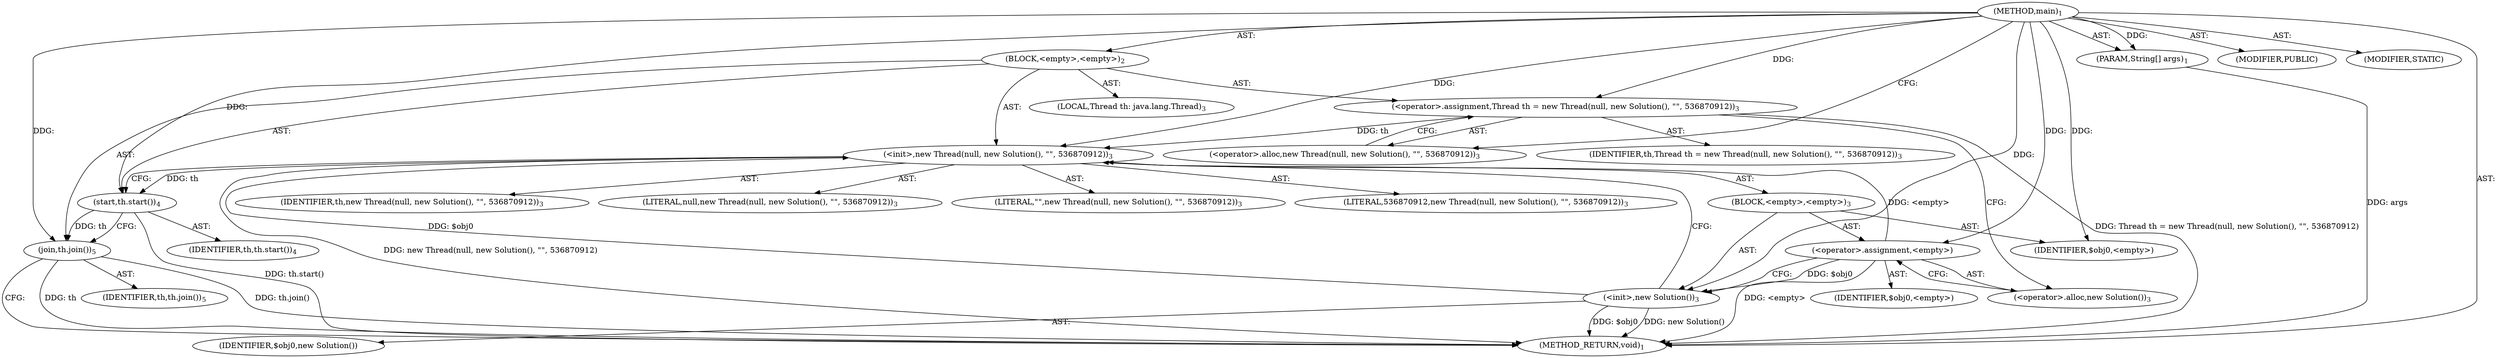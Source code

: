 digraph "main" {  
"19" [label = <(METHOD,main)<SUB>1</SUB>> ]
"20" [label = <(PARAM,String[] args)<SUB>1</SUB>> ]
"21" [label = <(BLOCK,&lt;empty&gt;,&lt;empty&gt;)<SUB>2</SUB>> ]
"4" [label = <(LOCAL,Thread th: java.lang.Thread)<SUB>3</SUB>> ]
"22" [label = <(&lt;operator&gt;.assignment,Thread th = new Thread(null, new Solution(), &quot;&quot;, 536870912))<SUB>3</SUB>> ]
"23" [label = <(IDENTIFIER,th,Thread th = new Thread(null, new Solution(), &quot;&quot;, 536870912))<SUB>3</SUB>> ]
"24" [label = <(&lt;operator&gt;.alloc,new Thread(null, new Solution(), &quot;&quot;, 536870912))<SUB>3</SUB>> ]
"25" [label = <(&lt;init&gt;,new Thread(null, new Solution(), &quot;&quot;, 536870912))<SUB>3</SUB>> ]
"3" [label = <(IDENTIFIER,th,new Thread(null, new Solution(), &quot;&quot;, 536870912))<SUB>3</SUB>> ]
"26" [label = <(LITERAL,null,new Thread(null, new Solution(), &quot;&quot;, 536870912))<SUB>3</SUB>> ]
"27" [label = <(BLOCK,&lt;empty&gt;,&lt;empty&gt;)<SUB>3</SUB>> ]
"28" [label = <(&lt;operator&gt;.assignment,&lt;empty&gt;)> ]
"29" [label = <(IDENTIFIER,$obj0,&lt;empty&gt;)> ]
"30" [label = <(&lt;operator&gt;.alloc,new Solution())<SUB>3</SUB>> ]
"31" [label = <(&lt;init&gt;,new Solution())<SUB>3</SUB>> ]
"32" [label = <(IDENTIFIER,$obj0,new Solution())> ]
"33" [label = <(IDENTIFIER,$obj0,&lt;empty&gt;)> ]
"34" [label = <(LITERAL,&quot;&quot;,new Thread(null, new Solution(), &quot;&quot;, 536870912))<SUB>3</SUB>> ]
"35" [label = <(LITERAL,536870912,new Thread(null, new Solution(), &quot;&quot;, 536870912))<SUB>3</SUB>> ]
"36" [label = <(start,th.start())<SUB>4</SUB>> ]
"37" [label = <(IDENTIFIER,th,th.start())<SUB>4</SUB>> ]
"38" [label = <(join,th.join())<SUB>5</SUB>> ]
"39" [label = <(IDENTIFIER,th,th.join())<SUB>5</SUB>> ]
"40" [label = <(MODIFIER,PUBLIC)> ]
"41" [label = <(MODIFIER,STATIC)> ]
"42" [label = <(METHOD_RETURN,void)<SUB>1</SUB>> ]
  "19" -> "20"  [ label = "AST: "] 
  "19" -> "21"  [ label = "AST: "] 
  "19" -> "40"  [ label = "AST: "] 
  "19" -> "41"  [ label = "AST: "] 
  "19" -> "42"  [ label = "AST: "] 
  "21" -> "4"  [ label = "AST: "] 
  "21" -> "22"  [ label = "AST: "] 
  "21" -> "25"  [ label = "AST: "] 
  "21" -> "36"  [ label = "AST: "] 
  "21" -> "38"  [ label = "AST: "] 
  "22" -> "23"  [ label = "AST: "] 
  "22" -> "24"  [ label = "AST: "] 
  "25" -> "3"  [ label = "AST: "] 
  "25" -> "26"  [ label = "AST: "] 
  "25" -> "27"  [ label = "AST: "] 
  "25" -> "34"  [ label = "AST: "] 
  "25" -> "35"  [ label = "AST: "] 
  "27" -> "28"  [ label = "AST: "] 
  "27" -> "31"  [ label = "AST: "] 
  "27" -> "33"  [ label = "AST: "] 
  "28" -> "29"  [ label = "AST: "] 
  "28" -> "30"  [ label = "AST: "] 
  "31" -> "32"  [ label = "AST: "] 
  "36" -> "37"  [ label = "AST: "] 
  "38" -> "39"  [ label = "AST: "] 
  "22" -> "30"  [ label = "CFG: "] 
  "25" -> "36"  [ label = "CFG: "] 
  "36" -> "38"  [ label = "CFG: "] 
  "38" -> "42"  [ label = "CFG: "] 
  "24" -> "22"  [ label = "CFG: "] 
  "28" -> "31"  [ label = "CFG: "] 
  "31" -> "25"  [ label = "CFG: "] 
  "30" -> "28"  [ label = "CFG: "] 
  "19" -> "24"  [ label = "CFG: "] 
  "20" -> "42"  [ label = "DDG: args"] 
  "22" -> "42"  [ label = "DDG: Thread th = new Thread(null, new Solution(), &quot;&quot;, 536870912)"] 
  "28" -> "42"  [ label = "DDG: &lt;empty&gt;"] 
  "31" -> "42"  [ label = "DDG: $obj0"] 
  "31" -> "42"  [ label = "DDG: new Solution()"] 
  "25" -> "42"  [ label = "DDG: new Thread(null, new Solution(), &quot;&quot;, 536870912)"] 
  "36" -> "42"  [ label = "DDG: th.start()"] 
  "38" -> "42"  [ label = "DDG: th"] 
  "38" -> "42"  [ label = "DDG: th.join()"] 
  "19" -> "20"  [ label = "DDG: "] 
  "19" -> "22"  [ label = "DDG: "] 
  "22" -> "25"  [ label = "DDG: th"] 
  "19" -> "25"  [ label = "DDG: "] 
  "28" -> "25"  [ label = "DDG: &lt;empty&gt;"] 
  "31" -> "25"  [ label = "DDG: $obj0"] 
  "25" -> "36"  [ label = "DDG: th"] 
  "19" -> "36"  [ label = "DDG: "] 
  "36" -> "38"  [ label = "DDG: th"] 
  "19" -> "38"  [ label = "DDG: "] 
  "19" -> "28"  [ label = "DDG: "] 
  "19" -> "33"  [ label = "DDG: "] 
  "28" -> "31"  [ label = "DDG: $obj0"] 
  "19" -> "31"  [ label = "DDG: "] 
}
